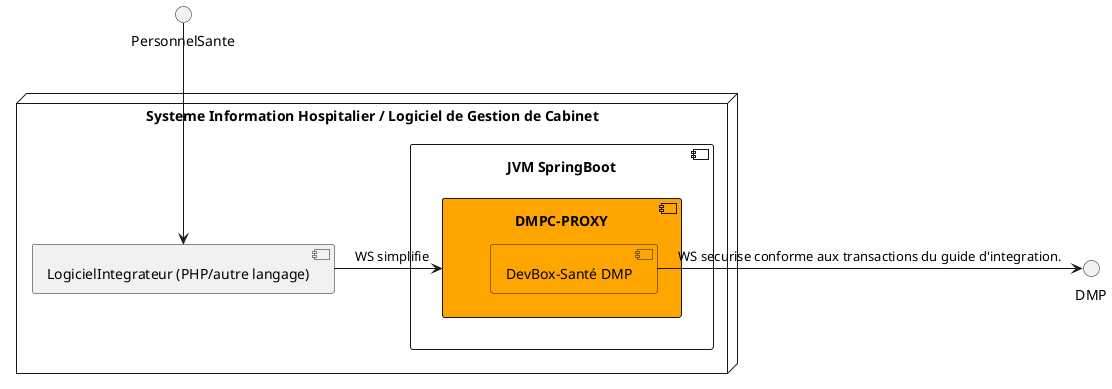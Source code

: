 @startuml
node "Systeme Information Hospitalier / Logiciel de Gestion de Cabinet" {
    component "LogicielIntegrateur (PHP/autre langage)" as LogicielIntegrateur
    component "JVM SpringBoot" {
        component "DMPC-PROXY" as DMPC_Proxy #orange{
            component "DevBox-Santé DMP" as DMPC_API #orange
        }
    }
}
LogicielIntegrateur  -r-> DMPC_Proxy : WS simplifie
PersonnelSante -down-> LogicielIntegrateur
DMPC_API -r-> DMP : WS securise conforme aux transactions du guide d'integration.
@enduml
